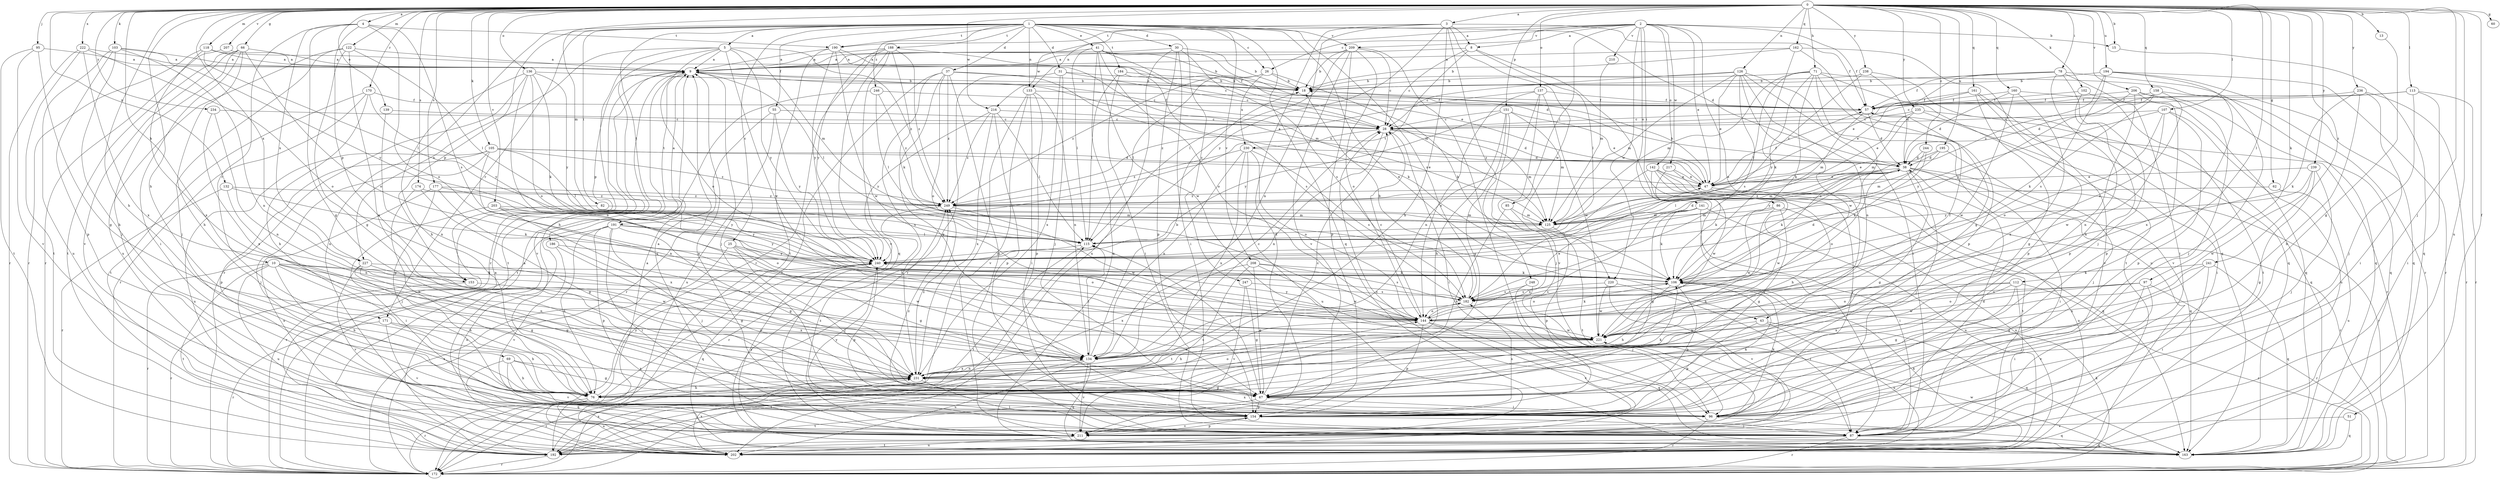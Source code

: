 strict digraph  {
0;
1;
2;
3;
4;
5;
8;
9;
10;
13;
15;
18;
25;
26;
28;
30;
31;
37;
38;
41;
43;
47;
51;
55;
57;
60;
62;
66;
67;
69;
71;
76;
78;
82;
85;
86;
87;
95;
96;
97;
102;
103;
105;
106;
107;
112;
113;
115;
118;
122;
125;
126;
132;
133;
134;
136;
137;
139;
141;
142;
144;
151;
153;
154;
158;
160;
161;
162;
163;
170;
171;
172;
174;
177;
182;
184;
186;
188;
190;
191;
192;
194;
195;
202;
203;
206;
207;
208;
209;
210;
211;
216;
217;
220;
221;
222;
227;
230;
231;
234;
235;
236;
238;
239;
240;
241;
244;
246;
247;
248;
249;
0 -> 3  [label=a];
0 -> 4  [label=a];
0 -> 10  [label=b];
0 -> 13  [label=b];
0 -> 15  [label=b];
0 -> 51  [label=f];
0 -> 60  [label=g];
0 -> 62  [label=g];
0 -> 66  [label=g];
0 -> 69  [label=h];
0 -> 71  [label=h];
0 -> 76  [label=h];
0 -> 78  [label=i];
0 -> 95  [label=j];
0 -> 96  [label=j];
0 -> 97  [label=k];
0 -> 102  [label=k];
0 -> 103  [label=k];
0 -> 105  [label=k];
0 -> 107  [label=l];
0 -> 112  [label=l];
0 -> 113  [label=l];
0 -> 118  [label=m];
0 -> 122  [label=m];
0 -> 125  [label=m];
0 -> 126  [label=n];
0 -> 132  [label=n];
0 -> 136  [label=o];
0 -> 137  [label=o];
0 -> 139  [label=o];
0 -> 151  [label=p];
0 -> 158  [label=q];
0 -> 160  [label=q];
0 -> 161  [label=q];
0 -> 162  [label=q];
0 -> 170  [label=r];
0 -> 174  [label=s];
0 -> 177  [label=s];
0 -> 194  [label=u];
0 -> 195  [label=u];
0 -> 202  [label=u];
0 -> 203  [label=v];
0 -> 206  [label=v];
0 -> 207  [label=v];
0 -> 216  [label=w];
0 -> 222  [label=x];
0 -> 227  [label=x];
0 -> 234  [label=y];
0 -> 235  [label=y];
0 -> 236  [label=y];
0 -> 238  [label=y];
0 -> 239  [label=y];
0 -> 241  [label=z];
0 -> 244  [label=z];
1 -> 5  [label=a];
1 -> 25  [label=c];
1 -> 26  [label=c];
1 -> 30  [label=d];
1 -> 31  [label=d];
1 -> 37  [label=d];
1 -> 38  [label=d];
1 -> 41  [label=e];
1 -> 43  [label=e];
1 -> 55  [label=f];
1 -> 82  [label=i];
1 -> 133  [label=n];
1 -> 153  [label=p];
1 -> 163  [label=q];
1 -> 171  [label=r];
1 -> 182  [label=s];
1 -> 184  [label=t];
1 -> 186  [label=t];
1 -> 188  [label=t];
1 -> 190  [label=t];
1 -> 202  [label=u];
1 -> 208  [label=v];
1 -> 209  [label=v];
1 -> 246  [label=z];
1 -> 247  [label=z];
2 -> 8  [label=a];
2 -> 15  [label=b];
2 -> 26  [label=c];
2 -> 43  [label=e];
2 -> 47  [label=e];
2 -> 57  [label=f];
2 -> 85  [label=i];
2 -> 86  [label=i];
2 -> 133  [label=n];
2 -> 141  [label=o];
2 -> 142  [label=o];
2 -> 209  [label=v];
2 -> 210  [label=v];
2 -> 216  [label=w];
2 -> 217  [label=w];
2 -> 220  [label=w];
3 -> 8  [label=a];
3 -> 57  [label=f];
3 -> 76  [label=h];
3 -> 134  [label=n];
3 -> 190  [label=t];
3 -> 211  [label=v];
3 -> 220  [label=w];
3 -> 240  [label=y];
3 -> 248  [label=z];
4 -> 67  [label=g];
4 -> 144  [label=o];
4 -> 153  [label=p];
4 -> 171  [label=r];
4 -> 182  [label=s];
4 -> 190  [label=t];
4 -> 227  [label=x];
5 -> 9  [label=a];
5 -> 76  [label=h];
5 -> 125  [label=m];
5 -> 144  [label=o];
5 -> 172  [label=r];
5 -> 221  [label=w];
5 -> 227  [label=x];
5 -> 240  [label=y];
5 -> 249  [label=z];
8 -> 9  [label=a];
8 -> 28  [label=c];
8 -> 87  [label=i];
8 -> 115  [label=l];
8 -> 191  [label=t];
9 -> 18  [label=b];
9 -> 28  [label=c];
9 -> 96  [label=j];
9 -> 115  [label=l];
9 -> 153  [label=p];
9 -> 191  [label=t];
9 -> 192  [label=t];
9 -> 211  [label=v];
10 -> 67  [label=g];
10 -> 76  [label=h];
10 -> 106  [label=k];
10 -> 134  [label=n];
10 -> 153  [label=p];
10 -> 172  [label=r];
10 -> 192  [label=t];
10 -> 202  [label=u];
10 -> 221  [label=w];
13 -> 67  [label=g];
15 -> 163  [label=q];
18 -> 57  [label=f];
25 -> 67  [label=g];
25 -> 96  [label=j];
25 -> 144  [label=o];
25 -> 172  [label=r];
25 -> 240  [label=y];
26 -> 18  [label=b];
26 -> 106  [label=k];
26 -> 115  [label=l];
26 -> 230  [label=x];
26 -> 249  [label=z];
28 -> 38  [label=d];
28 -> 87  [label=i];
28 -> 125  [label=m];
28 -> 134  [label=n];
28 -> 230  [label=x];
30 -> 9  [label=a];
30 -> 18  [label=b];
30 -> 87  [label=i];
30 -> 154  [label=p];
30 -> 182  [label=s];
30 -> 202  [label=u];
31 -> 18  [label=b];
31 -> 28  [label=c];
31 -> 96  [label=j];
31 -> 172  [label=r];
31 -> 231  [label=x];
37 -> 18  [label=b];
37 -> 67  [label=g];
37 -> 87  [label=i];
37 -> 106  [label=k];
37 -> 144  [label=o];
37 -> 172  [label=r];
37 -> 231  [label=x];
37 -> 249  [label=z];
38 -> 47  [label=e];
38 -> 67  [label=g];
38 -> 87  [label=i];
38 -> 96  [label=j];
38 -> 106  [label=k];
38 -> 115  [label=l];
38 -> 125  [label=m];
38 -> 144  [label=o];
38 -> 163  [label=q];
38 -> 172  [label=r];
41 -> 9  [label=a];
41 -> 38  [label=d];
41 -> 47  [label=e];
41 -> 115  [label=l];
41 -> 125  [label=m];
41 -> 144  [label=o];
41 -> 163  [label=q];
41 -> 221  [label=w];
43 -> 154  [label=p];
43 -> 163  [label=q];
43 -> 202  [label=u];
43 -> 221  [label=w];
47 -> 9  [label=a];
47 -> 18  [label=b];
47 -> 57  [label=f];
47 -> 172  [label=r];
47 -> 202  [label=u];
47 -> 221  [label=w];
47 -> 249  [label=z];
51 -> 163  [label=q];
51 -> 211  [label=v];
55 -> 28  [label=c];
55 -> 172  [label=r];
55 -> 202  [label=u];
55 -> 240  [label=y];
57 -> 28  [label=c];
57 -> 38  [label=d];
57 -> 125  [label=m];
57 -> 172  [label=r];
62 -> 202  [label=u];
62 -> 249  [label=z];
66 -> 9  [label=a];
66 -> 76  [label=h];
66 -> 87  [label=i];
66 -> 96  [label=j];
66 -> 144  [label=o];
66 -> 192  [label=t];
66 -> 211  [label=v];
67 -> 28  [label=c];
67 -> 96  [label=j];
67 -> 106  [label=k];
67 -> 115  [label=l];
67 -> 154  [label=p];
67 -> 192  [label=t];
69 -> 67  [label=g];
69 -> 76  [label=h];
69 -> 163  [label=q];
69 -> 211  [label=v];
69 -> 231  [label=x];
71 -> 18  [label=b];
71 -> 106  [label=k];
71 -> 115  [label=l];
71 -> 125  [label=m];
71 -> 144  [label=o];
71 -> 154  [label=p];
71 -> 172  [label=r];
71 -> 192  [label=t];
71 -> 240  [label=y];
76 -> 144  [label=o];
76 -> 172  [label=r];
76 -> 202  [label=u];
76 -> 240  [label=y];
78 -> 18  [label=b];
78 -> 47  [label=e];
78 -> 57  [label=f];
78 -> 76  [label=h];
78 -> 87  [label=i];
78 -> 96  [label=j];
78 -> 163  [label=q];
82 -> 125  [label=m];
82 -> 172  [label=r];
85 -> 76  [label=h];
85 -> 125  [label=m];
85 -> 192  [label=t];
86 -> 67  [label=g];
86 -> 76  [label=h];
86 -> 125  [label=m];
86 -> 202  [label=u];
86 -> 221  [label=w];
87 -> 9  [label=a];
87 -> 163  [label=q];
87 -> 172  [label=r];
87 -> 192  [label=t];
95 -> 9  [label=a];
95 -> 67  [label=g];
95 -> 192  [label=t];
95 -> 211  [label=v];
96 -> 106  [label=k];
96 -> 163  [label=q];
96 -> 172  [label=r];
96 -> 231  [label=x];
97 -> 96  [label=j];
97 -> 144  [label=o];
97 -> 172  [label=r];
97 -> 182  [label=s];
97 -> 211  [label=v];
97 -> 221  [label=w];
102 -> 57  [label=f];
102 -> 154  [label=p];
102 -> 192  [label=t];
103 -> 9  [label=a];
103 -> 76  [label=h];
103 -> 134  [label=n];
103 -> 154  [label=p];
103 -> 202  [label=u];
103 -> 240  [label=y];
105 -> 38  [label=d];
105 -> 47  [label=e];
105 -> 96  [label=j];
105 -> 115  [label=l];
105 -> 134  [label=n];
105 -> 154  [label=p];
105 -> 202  [label=u];
105 -> 249  [label=z];
106 -> 38  [label=d];
106 -> 76  [label=h];
106 -> 144  [label=o];
106 -> 154  [label=p];
106 -> 182  [label=s];
107 -> 28  [label=c];
107 -> 144  [label=o];
107 -> 154  [label=p];
107 -> 202  [label=u];
107 -> 221  [label=w];
107 -> 240  [label=y];
112 -> 67  [label=g];
112 -> 87  [label=i];
112 -> 144  [label=o];
112 -> 172  [label=r];
112 -> 182  [label=s];
112 -> 231  [label=x];
113 -> 28  [label=c];
113 -> 57  [label=f];
113 -> 87  [label=i];
113 -> 96  [label=j];
113 -> 172  [label=r];
115 -> 38  [label=d];
115 -> 192  [label=t];
115 -> 240  [label=y];
118 -> 9  [label=a];
118 -> 57  [label=f];
118 -> 115  [label=l];
118 -> 172  [label=r];
118 -> 231  [label=x];
122 -> 9  [label=a];
122 -> 67  [label=g];
122 -> 96  [label=j];
122 -> 115  [label=l];
122 -> 202  [label=u];
122 -> 231  [label=x];
125 -> 115  [label=l];
125 -> 154  [label=p];
126 -> 18  [label=b];
126 -> 28  [label=c];
126 -> 47  [label=e];
126 -> 87  [label=i];
126 -> 125  [label=m];
126 -> 134  [label=n];
126 -> 182  [label=s];
126 -> 202  [label=u];
126 -> 221  [label=w];
132 -> 106  [label=k];
132 -> 134  [label=n];
132 -> 172  [label=r];
132 -> 249  [label=z];
133 -> 57  [label=f];
133 -> 87  [label=i];
133 -> 134  [label=n];
133 -> 154  [label=p];
133 -> 192  [label=t];
133 -> 211  [label=v];
134 -> 18  [label=b];
134 -> 28  [label=c];
134 -> 115  [label=l];
134 -> 163  [label=q];
134 -> 192  [label=t];
134 -> 202  [label=u];
134 -> 211  [label=v];
134 -> 231  [label=x];
136 -> 18  [label=b];
136 -> 76  [label=h];
136 -> 106  [label=k];
136 -> 134  [label=n];
136 -> 144  [label=o];
136 -> 172  [label=r];
136 -> 240  [label=y];
137 -> 57  [label=f];
137 -> 134  [label=n];
137 -> 144  [label=o];
137 -> 211  [label=v];
137 -> 221  [label=w];
137 -> 249  [label=z];
139 -> 28  [label=c];
139 -> 134  [label=n];
141 -> 67  [label=g];
141 -> 87  [label=i];
141 -> 106  [label=k];
141 -> 125  [label=m];
141 -> 202  [label=u];
141 -> 231  [label=x];
142 -> 47  [label=e];
142 -> 76  [label=h];
142 -> 96  [label=j];
142 -> 182  [label=s];
142 -> 192  [label=t];
142 -> 221  [label=w];
144 -> 28  [label=c];
144 -> 47  [label=e];
144 -> 57  [label=f];
144 -> 76  [label=h];
144 -> 106  [label=k];
144 -> 154  [label=p];
144 -> 163  [label=q];
144 -> 211  [label=v];
144 -> 221  [label=w];
144 -> 240  [label=y];
151 -> 28  [label=c];
151 -> 47  [label=e];
151 -> 67  [label=g];
151 -> 76  [label=h];
151 -> 96  [label=j];
151 -> 125  [label=m];
151 -> 240  [label=y];
153 -> 172  [label=r];
153 -> 231  [label=x];
154 -> 9  [label=a];
154 -> 87  [label=i];
154 -> 106  [label=k];
154 -> 182  [label=s];
154 -> 211  [label=v];
154 -> 240  [label=y];
154 -> 249  [label=z];
158 -> 57  [label=f];
158 -> 96  [label=j];
158 -> 106  [label=k];
158 -> 182  [label=s];
158 -> 240  [label=y];
160 -> 38  [label=d];
160 -> 57  [label=f];
160 -> 163  [label=q];
160 -> 221  [label=w];
160 -> 231  [label=x];
161 -> 47  [label=e];
161 -> 57  [label=f];
161 -> 67  [label=g];
161 -> 154  [label=p];
161 -> 211  [label=v];
162 -> 9  [label=a];
162 -> 18  [label=b];
162 -> 67  [label=g];
162 -> 106  [label=k];
162 -> 163  [label=q];
163 -> 221  [label=w];
170 -> 57  [label=f];
170 -> 76  [label=h];
170 -> 172  [label=r];
170 -> 192  [label=t];
170 -> 240  [label=y];
171 -> 76  [label=h];
171 -> 172  [label=r];
171 -> 211  [label=v];
171 -> 221  [label=w];
172 -> 9  [label=a];
172 -> 106  [label=k];
172 -> 115  [label=l];
174 -> 67  [label=g];
174 -> 76  [label=h];
174 -> 249  [label=z];
177 -> 96  [label=j];
177 -> 202  [label=u];
177 -> 231  [label=x];
177 -> 240  [label=y];
177 -> 249  [label=z];
182 -> 18  [label=b];
182 -> 144  [label=o];
184 -> 18  [label=b];
184 -> 87  [label=i];
184 -> 115  [label=l];
184 -> 182  [label=s];
186 -> 67  [label=g];
186 -> 211  [label=v];
186 -> 240  [label=y];
188 -> 9  [label=a];
188 -> 18  [label=b];
188 -> 106  [label=k];
188 -> 163  [label=q];
188 -> 172  [label=r];
188 -> 211  [label=v];
188 -> 240  [label=y];
188 -> 249  [label=z];
190 -> 9  [label=a];
190 -> 28  [label=c];
190 -> 125  [label=m];
190 -> 192  [label=t];
190 -> 221  [label=w];
190 -> 240  [label=y];
191 -> 9  [label=a];
191 -> 67  [label=g];
191 -> 76  [label=h];
191 -> 87  [label=i];
191 -> 96  [label=j];
191 -> 115  [label=l];
191 -> 154  [label=p];
191 -> 202  [label=u];
191 -> 240  [label=y];
192 -> 9  [label=a];
192 -> 172  [label=r];
192 -> 231  [label=x];
194 -> 18  [label=b];
194 -> 163  [label=q];
194 -> 172  [label=r];
194 -> 182  [label=s];
194 -> 231  [label=x];
194 -> 249  [label=z];
195 -> 38  [label=d];
195 -> 47  [label=e];
195 -> 96  [label=j];
195 -> 125  [label=m];
202 -> 9  [label=a];
202 -> 28  [label=c];
202 -> 106  [label=k];
202 -> 231  [label=x];
203 -> 87  [label=i];
203 -> 125  [label=m];
203 -> 144  [label=o];
203 -> 231  [label=x];
203 -> 240  [label=y];
206 -> 38  [label=d];
206 -> 57  [label=f];
206 -> 134  [label=n];
206 -> 154  [label=p];
206 -> 163  [label=q];
206 -> 211  [label=v];
207 -> 9  [label=a];
207 -> 172  [label=r];
208 -> 67  [label=g];
208 -> 106  [label=k];
208 -> 182  [label=s];
208 -> 192  [label=t];
208 -> 221  [label=w];
208 -> 231  [label=x];
209 -> 9  [label=a];
209 -> 18  [label=b];
209 -> 28  [label=c];
209 -> 96  [label=j];
209 -> 115  [label=l];
209 -> 144  [label=o];
209 -> 154  [label=p];
209 -> 211  [label=v];
210 -> 125  [label=m];
211 -> 38  [label=d];
211 -> 154  [label=p];
211 -> 202  [label=u];
211 -> 240  [label=y];
211 -> 249  [label=z];
216 -> 28  [label=c];
216 -> 115  [label=l];
216 -> 154  [label=p];
216 -> 231  [label=x];
216 -> 240  [label=y];
216 -> 249  [label=z];
217 -> 47  [label=e];
217 -> 106  [label=k];
217 -> 163  [label=q];
220 -> 87  [label=i];
220 -> 182  [label=s];
220 -> 211  [label=v];
220 -> 221  [label=w];
221 -> 134  [label=n];
222 -> 9  [label=a];
222 -> 144  [label=o];
222 -> 172  [label=r];
222 -> 192  [label=t];
222 -> 231  [label=x];
227 -> 67  [label=g];
227 -> 76  [label=h];
227 -> 106  [label=k];
227 -> 211  [label=v];
227 -> 221  [label=w];
230 -> 38  [label=d];
230 -> 134  [label=n];
230 -> 144  [label=o];
230 -> 182  [label=s];
230 -> 202  [label=u];
230 -> 231  [label=x];
230 -> 249  [label=z];
231 -> 67  [label=g];
231 -> 76  [label=h];
231 -> 87  [label=i];
231 -> 134  [label=n];
231 -> 172  [label=r];
231 -> 182  [label=s];
231 -> 249  [label=z];
234 -> 28  [label=c];
234 -> 134  [label=n];
234 -> 231  [label=x];
235 -> 28  [label=c];
235 -> 47  [label=e];
235 -> 87  [label=i];
235 -> 125  [label=m];
235 -> 163  [label=q];
236 -> 57  [label=f];
236 -> 76  [label=h];
236 -> 87  [label=i];
236 -> 106  [label=k];
236 -> 172  [label=r];
238 -> 18  [label=b];
238 -> 38  [label=d];
238 -> 163  [label=q];
238 -> 249  [label=z];
239 -> 47  [label=e];
239 -> 67  [label=g];
239 -> 96  [label=j];
239 -> 221  [label=w];
239 -> 240  [label=y];
240 -> 106  [label=k];
240 -> 154  [label=p];
240 -> 163  [label=q];
241 -> 67  [label=g];
241 -> 87  [label=i];
241 -> 106  [label=k];
241 -> 134  [label=n];
241 -> 163  [label=q];
244 -> 38  [label=d];
244 -> 106  [label=k];
244 -> 240  [label=y];
246 -> 57  [label=f];
246 -> 115  [label=l];
246 -> 192  [label=t];
246 -> 249  [label=z];
247 -> 67  [label=g];
247 -> 182  [label=s];
247 -> 211  [label=v];
248 -> 87  [label=i];
248 -> 96  [label=j];
248 -> 182  [label=s];
249 -> 125  [label=m];
249 -> 172  [label=r];
249 -> 221  [label=w];
}
